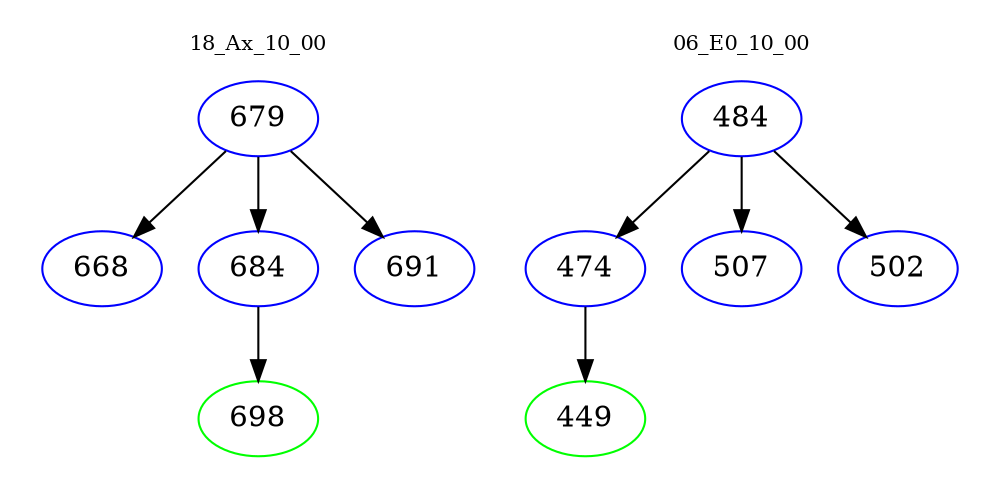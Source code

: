 digraph{
subgraph cluster_0 {
color = white
label = "18_Ax_10_00";
fontsize=10;
T0_679 [label="679", color="blue"]
T0_679 -> T0_668 [color="black"]
T0_668 [label="668", color="blue"]
T0_679 -> T0_684 [color="black"]
T0_684 [label="684", color="blue"]
T0_684 -> T0_698 [color="black"]
T0_698 [label="698", color="green"]
T0_679 -> T0_691 [color="black"]
T0_691 [label="691", color="blue"]
}
subgraph cluster_1 {
color = white
label = "06_E0_10_00";
fontsize=10;
T1_484 [label="484", color="blue"]
T1_484 -> T1_474 [color="black"]
T1_474 [label="474", color="blue"]
T1_474 -> T1_449 [color="black"]
T1_449 [label="449", color="green"]
T1_484 -> T1_507 [color="black"]
T1_507 [label="507", color="blue"]
T1_484 -> T1_502 [color="black"]
T1_502 [label="502", color="blue"]
}
}
